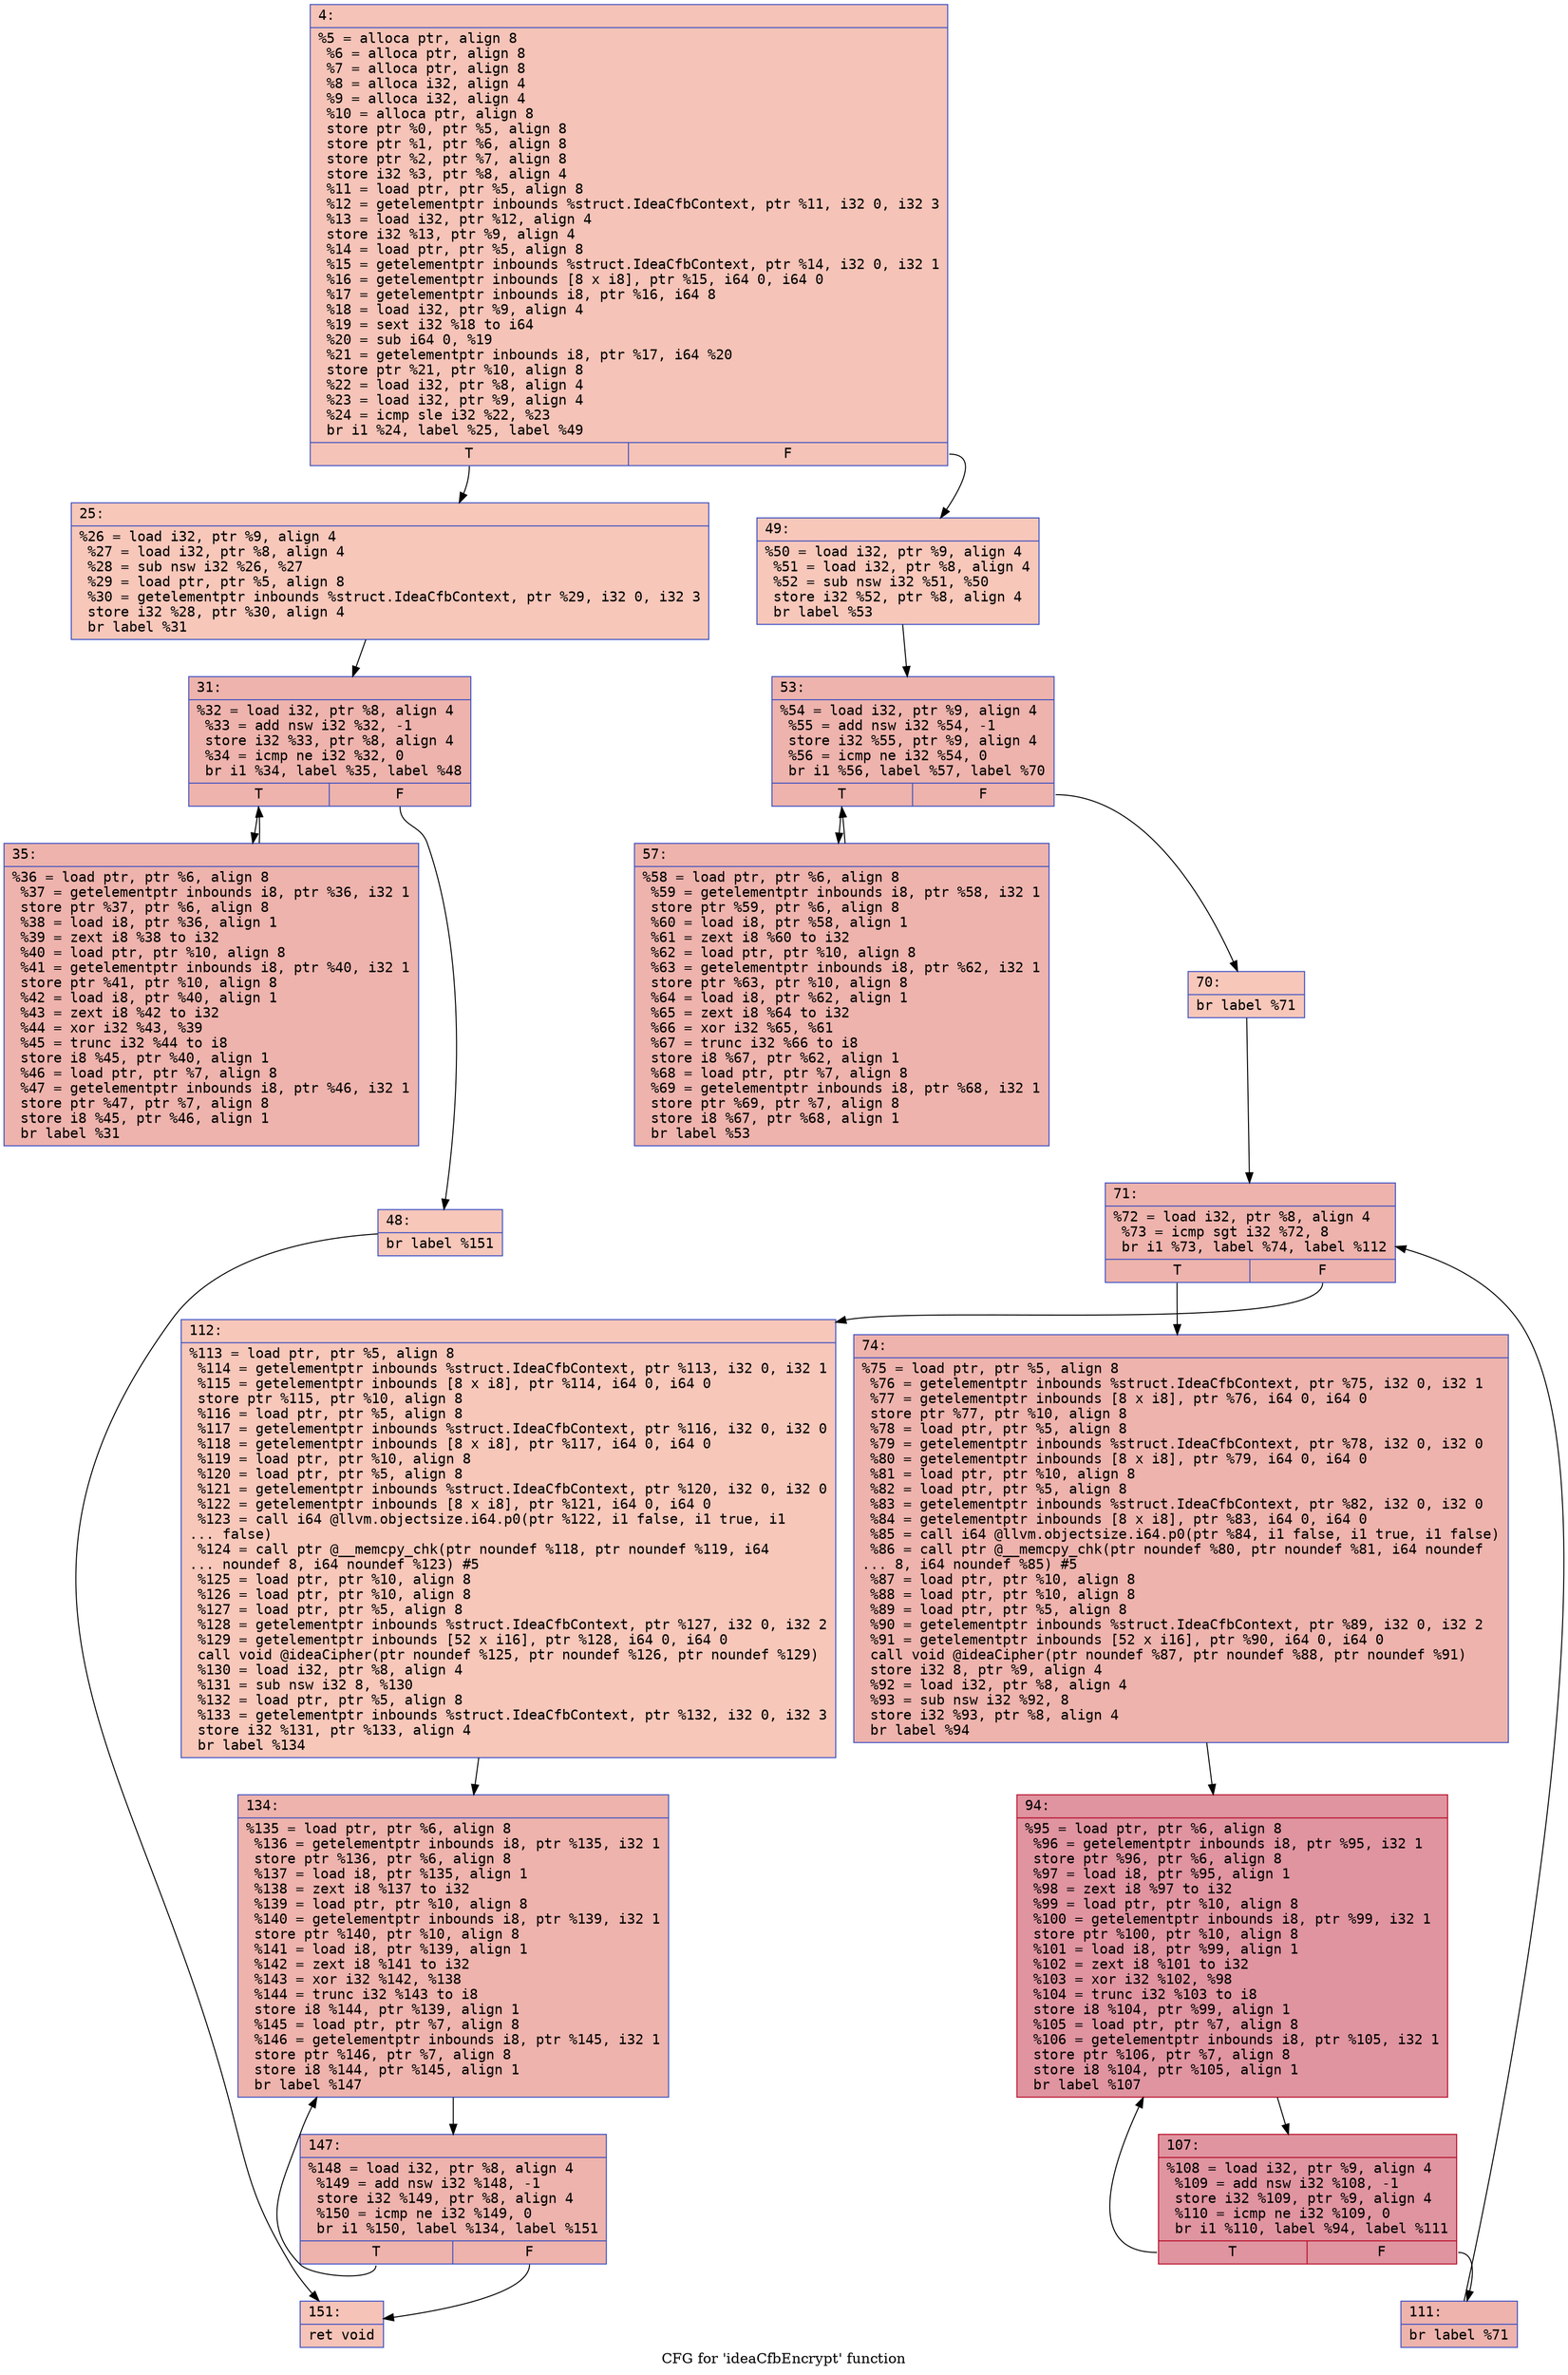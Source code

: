 digraph "CFG for 'ideaCfbEncrypt' function" {
	label="CFG for 'ideaCfbEncrypt' function";

	Node0x600000bae760 [shape=record,color="#3d50c3ff", style=filled, fillcolor="#e8765c70" fontname="Courier",label="{4:\l|  %5 = alloca ptr, align 8\l  %6 = alloca ptr, align 8\l  %7 = alloca ptr, align 8\l  %8 = alloca i32, align 4\l  %9 = alloca i32, align 4\l  %10 = alloca ptr, align 8\l  store ptr %0, ptr %5, align 8\l  store ptr %1, ptr %6, align 8\l  store ptr %2, ptr %7, align 8\l  store i32 %3, ptr %8, align 4\l  %11 = load ptr, ptr %5, align 8\l  %12 = getelementptr inbounds %struct.IdeaCfbContext, ptr %11, i32 0, i32 3\l  %13 = load i32, ptr %12, align 4\l  store i32 %13, ptr %9, align 4\l  %14 = load ptr, ptr %5, align 8\l  %15 = getelementptr inbounds %struct.IdeaCfbContext, ptr %14, i32 0, i32 1\l  %16 = getelementptr inbounds [8 x i8], ptr %15, i64 0, i64 0\l  %17 = getelementptr inbounds i8, ptr %16, i64 8\l  %18 = load i32, ptr %9, align 4\l  %19 = sext i32 %18 to i64\l  %20 = sub i64 0, %19\l  %21 = getelementptr inbounds i8, ptr %17, i64 %20\l  store ptr %21, ptr %10, align 8\l  %22 = load i32, ptr %8, align 4\l  %23 = load i32, ptr %9, align 4\l  %24 = icmp sle i32 %22, %23\l  br i1 %24, label %25, label %49\l|{<s0>T|<s1>F}}"];
	Node0x600000bae760:s0 -> Node0x600000bae7b0[tooltip="4 -> 25\nProbability 50.00%" ];
	Node0x600000bae760:s1 -> Node0x600000bae8f0[tooltip="4 -> 49\nProbability 50.00%" ];
	Node0x600000bae7b0 [shape=record,color="#3d50c3ff", style=filled, fillcolor="#ec7f6370" fontname="Courier",label="{25:\l|  %26 = load i32, ptr %9, align 4\l  %27 = load i32, ptr %8, align 4\l  %28 = sub nsw i32 %26, %27\l  %29 = load ptr, ptr %5, align 8\l  %30 = getelementptr inbounds %struct.IdeaCfbContext, ptr %29, i32 0, i32 3\l  store i32 %28, ptr %30, align 4\l  br label %31\l}"];
	Node0x600000bae7b0 -> Node0x600000bae800[tooltip="25 -> 31\nProbability 100.00%" ];
	Node0x600000bae800 [shape=record,color="#3d50c3ff", style=filled, fillcolor="#d6524470" fontname="Courier",label="{31:\l|  %32 = load i32, ptr %8, align 4\l  %33 = add nsw i32 %32, -1\l  store i32 %33, ptr %8, align 4\l  %34 = icmp ne i32 %32, 0\l  br i1 %34, label %35, label %48\l|{<s0>T|<s1>F}}"];
	Node0x600000bae800:s0 -> Node0x600000bae850[tooltip="31 -> 35\nProbability 96.88%" ];
	Node0x600000bae800:s1 -> Node0x600000bae8a0[tooltip="31 -> 48\nProbability 3.12%" ];
	Node0x600000bae850 [shape=record,color="#3d50c3ff", style=filled, fillcolor="#d6524470" fontname="Courier",label="{35:\l|  %36 = load ptr, ptr %6, align 8\l  %37 = getelementptr inbounds i8, ptr %36, i32 1\l  store ptr %37, ptr %6, align 8\l  %38 = load i8, ptr %36, align 1\l  %39 = zext i8 %38 to i32\l  %40 = load ptr, ptr %10, align 8\l  %41 = getelementptr inbounds i8, ptr %40, i32 1\l  store ptr %41, ptr %10, align 8\l  %42 = load i8, ptr %40, align 1\l  %43 = zext i8 %42 to i32\l  %44 = xor i32 %43, %39\l  %45 = trunc i32 %44 to i8\l  store i8 %45, ptr %40, align 1\l  %46 = load ptr, ptr %7, align 8\l  %47 = getelementptr inbounds i8, ptr %46, i32 1\l  store ptr %47, ptr %7, align 8\l  store i8 %45, ptr %46, align 1\l  br label %31\l}"];
	Node0x600000bae850 -> Node0x600000bae800[tooltip="35 -> 31\nProbability 100.00%" ];
	Node0x600000bae8a0 [shape=record,color="#3d50c3ff", style=filled, fillcolor="#ec7f6370" fontname="Courier",label="{48:\l|  br label %151\l}"];
	Node0x600000bae8a0 -> Node0x600000baecb0[tooltip="48 -> 151\nProbability 100.00%" ];
	Node0x600000bae8f0 [shape=record,color="#3d50c3ff", style=filled, fillcolor="#ec7f6370" fontname="Courier",label="{49:\l|  %50 = load i32, ptr %9, align 4\l  %51 = load i32, ptr %8, align 4\l  %52 = sub nsw i32 %51, %50\l  store i32 %52, ptr %8, align 4\l  br label %53\l}"];
	Node0x600000bae8f0 -> Node0x600000bae940[tooltip="49 -> 53\nProbability 100.00%" ];
	Node0x600000bae940 [shape=record,color="#3d50c3ff", style=filled, fillcolor="#d6524470" fontname="Courier",label="{53:\l|  %54 = load i32, ptr %9, align 4\l  %55 = add nsw i32 %54, -1\l  store i32 %55, ptr %9, align 4\l  %56 = icmp ne i32 %54, 0\l  br i1 %56, label %57, label %70\l|{<s0>T|<s1>F}}"];
	Node0x600000bae940:s0 -> Node0x600000bae990[tooltip="53 -> 57\nProbability 96.88%" ];
	Node0x600000bae940:s1 -> Node0x600000bae9e0[tooltip="53 -> 70\nProbability 3.12%" ];
	Node0x600000bae990 [shape=record,color="#3d50c3ff", style=filled, fillcolor="#d6524470" fontname="Courier",label="{57:\l|  %58 = load ptr, ptr %6, align 8\l  %59 = getelementptr inbounds i8, ptr %58, i32 1\l  store ptr %59, ptr %6, align 8\l  %60 = load i8, ptr %58, align 1\l  %61 = zext i8 %60 to i32\l  %62 = load ptr, ptr %10, align 8\l  %63 = getelementptr inbounds i8, ptr %62, i32 1\l  store ptr %63, ptr %10, align 8\l  %64 = load i8, ptr %62, align 1\l  %65 = zext i8 %64 to i32\l  %66 = xor i32 %65, %61\l  %67 = trunc i32 %66 to i8\l  store i8 %67, ptr %62, align 1\l  %68 = load ptr, ptr %7, align 8\l  %69 = getelementptr inbounds i8, ptr %68, i32 1\l  store ptr %69, ptr %7, align 8\l  store i8 %67, ptr %68, align 1\l  br label %53\l}"];
	Node0x600000bae990 -> Node0x600000bae940[tooltip="57 -> 53\nProbability 100.00%" ];
	Node0x600000bae9e0 [shape=record,color="#3d50c3ff", style=filled, fillcolor="#ec7f6370" fontname="Courier",label="{70:\l|  br label %71\l}"];
	Node0x600000bae9e0 -> Node0x600000baea30[tooltip="70 -> 71\nProbability 100.00%" ];
	Node0x600000baea30 [shape=record,color="#3d50c3ff", style=filled, fillcolor="#d6524470" fontname="Courier",label="{71:\l|  %72 = load i32, ptr %8, align 4\l  %73 = icmp sgt i32 %72, 8\l  br i1 %73, label %74, label %112\l|{<s0>T|<s1>F}}"];
	Node0x600000baea30:s0 -> Node0x600000baea80[tooltip="71 -> 74\nProbability 96.88%" ];
	Node0x600000baea30:s1 -> Node0x600000baebc0[tooltip="71 -> 112\nProbability 3.12%" ];
	Node0x600000baea80 [shape=record,color="#3d50c3ff", style=filled, fillcolor="#d6524470" fontname="Courier",label="{74:\l|  %75 = load ptr, ptr %5, align 8\l  %76 = getelementptr inbounds %struct.IdeaCfbContext, ptr %75, i32 0, i32 1\l  %77 = getelementptr inbounds [8 x i8], ptr %76, i64 0, i64 0\l  store ptr %77, ptr %10, align 8\l  %78 = load ptr, ptr %5, align 8\l  %79 = getelementptr inbounds %struct.IdeaCfbContext, ptr %78, i32 0, i32 0\l  %80 = getelementptr inbounds [8 x i8], ptr %79, i64 0, i64 0\l  %81 = load ptr, ptr %10, align 8\l  %82 = load ptr, ptr %5, align 8\l  %83 = getelementptr inbounds %struct.IdeaCfbContext, ptr %82, i32 0, i32 0\l  %84 = getelementptr inbounds [8 x i8], ptr %83, i64 0, i64 0\l  %85 = call i64 @llvm.objectsize.i64.p0(ptr %84, i1 false, i1 true, i1 false)\l  %86 = call ptr @__memcpy_chk(ptr noundef %80, ptr noundef %81, i64 noundef\l... 8, i64 noundef %85) #5\l  %87 = load ptr, ptr %10, align 8\l  %88 = load ptr, ptr %10, align 8\l  %89 = load ptr, ptr %5, align 8\l  %90 = getelementptr inbounds %struct.IdeaCfbContext, ptr %89, i32 0, i32 2\l  %91 = getelementptr inbounds [52 x i16], ptr %90, i64 0, i64 0\l  call void @ideaCipher(ptr noundef %87, ptr noundef %88, ptr noundef %91)\l  store i32 8, ptr %9, align 4\l  %92 = load i32, ptr %8, align 4\l  %93 = sub nsw i32 %92, 8\l  store i32 %93, ptr %8, align 4\l  br label %94\l}"];
	Node0x600000baea80 -> Node0x600000baead0[tooltip="74 -> 94\nProbability 100.00%" ];
	Node0x600000baead0 [shape=record,color="#b70d28ff", style=filled, fillcolor="#b70d2870" fontname="Courier",label="{94:\l|  %95 = load ptr, ptr %6, align 8\l  %96 = getelementptr inbounds i8, ptr %95, i32 1\l  store ptr %96, ptr %6, align 8\l  %97 = load i8, ptr %95, align 1\l  %98 = zext i8 %97 to i32\l  %99 = load ptr, ptr %10, align 8\l  %100 = getelementptr inbounds i8, ptr %99, i32 1\l  store ptr %100, ptr %10, align 8\l  %101 = load i8, ptr %99, align 1\l  %102 = zext i8 %101 to i32\l  %103 = xor i32 %102, %98\l  %104 = trunc i32 %103 to i8\l  store i8 %104, ptr %99, align 1\l  %105 = load ptr, ptr %7, align 8\l  %106 = getelementptr inbounds i8, ptr %105, i32 1\l  store ptr %106, ptr %7, align 8\l  store i8 %104, ptr %105, align 1\l  br label %107\l}"];
	Node0x600000baead0 -> Node0x600000baeb20[tooltip="94 -> 107\nProbability 100.00%" ];
	Node0x600000baeb20 [shape=record,color="#b70d28ff", style=filled, fillcolor="#b70d2870" fontname="Courier",label="{107:\l|  %108 = load i32, ptr %9, align 4\l  %109 = add nsw i32 %108, -1\l  store i32 %109, ptr %9, align 4\l  %110 = icmp ne i32 %109, 0\l  br i1 %110, label %94, label %111\l|{<s0>T|<s1>F}}"];
	Node0x600000baeb20:s0 -> Node0x600000baead0[tooltip="107 -> 94\nProbability 96.88%" ];
	Node0x600000baeb20:s1 -> Node0x600000baeb70[tooltip="107 -> 111\nProbability 3.12%" ];
	Node0x600000baeb70 [shape=record,color="#3d50c3ff", style=filled, fillcolor="#d6524470" fontname="Courier",label="{111:\l|  br label %71\l}"];
	Node0x600000baeb70 -> Node0x600000baea30[tooltip="111 -> 71\nProbability 100.00%" ];
	Node0x600000baebc0 [shape=record,color="#3d50c3ff", style=filled, fillcolor="#ec7f6370" fontname="Courier",label="{112:\l|  %113 = load ptr, ptr %5, align 8\l  %114 = getelementptr inbounds %struct.IdeaCfbContext, ptr %113, i32 0, i32 1\l  %115 = getelementptr inbounds [8 x i8], ptr %114, i64 0, i64 0\l  store ptr %115, ptr %10, align 8\l  %116 = load ptr, ptr %5, align 8\l  %117 = getelementptr inbounds %struct.IdeaCfbContext, ptr %116, i32 0, i32 0\l  %118 = getelementptr inbounds [8 x i8], ptr %117, i64 0, i64 0\l  %119 = load ptr, ptr %10, align 8\l  %120 = load ptr, ptr %5, align 8\l  %121 = getelementptr inbounds %struct.IdeaCfbContext, ptr %120, i32 0, i32 0\l  %122 = getelementptr inbounds [8 x i8], ptr %121, i64 0, i64 0\l  %123 = call i64 @llvm.objectsize.i64.p0(ptr %122, i1 false, i1 true, i1\l... false)\l  %124 = call ptr @__memcpy_chk(ptr noundef %118, ptr noundef %119, i64\l... noundef 8, i64 noundef %123) #5\l  %125 = load ptr, ptr %10, align 8\l  %126 = load ptr, ptr %10, align 8\l  %127 = load ptr, ptr %5, align 8\l  %128 = getelementptr inbounds %struct.IdeaCfbContext, ptr %127, i32 0, i32 2\l  %129 = getelementptr inbounds [52 x i16], ptr %128, i64 0, i64 0\l  call void @ideaCipher(ptr noundef %125, ptr noundef %126, ptr noundef %129)\l  %130 = load i32, ptr %8, align 4\l  %131 = sub nsw i32 8, %130\l  %132 = load ptr, ptr %5, align 8\l  %133 = getelementptr inbounds %struct.IdeaCfbContext, ptr %132, i32 0, i32 3\l  store i32 %131, ptr %133, align 4\l  br label %134\l}"];
	Node0x600000baebc0 -> Node0x600000baec10[tooltip="112 -> 134\nProbability 100.00%" ];
	Node0x600000baec10 [shape=record,color="#3d50c3ff", style=filled, fillcolor="#d6524470" fontname="Courier",label="{134:\l|  %135 = load ptr, ptr %6, align 8\l  %136 = getelementptr inbounds i8, ptr %135, i32 1\l  store ptr %136, ptr %6, align 8\l  %137 = load i8, ptr %135, align 1\l  %138 = zext i8 %137 to i32\l  %139 = load ptr, ptr %10, align 8\l  %140 = getelementptr inbounds i8, ptr %139, i32 1\l  store ptr %140, ptr %10, align 8\l  %141 = load i8, ptr %139, align 1\l  %142 = zext i8 %141 to i32\l  %143 = xor i32 %142, %138\l  %144 = trunc i32 %143 to i8\l  store i8 %144, ptr %139, align 1\l  %145 = load ptr, ptr %7, align 8\l  %146 = getelementptr inbounds i8, ptr %145, i32 1\l  store ptr %146, ptr %7, align 8\l  store i8 %144, ptr %145, align 1\l  br label %147\l}"];
	Node0x600000baec10 -> Node0x600000baec60[tooltip="134 -> 147\nProbability 100.00%" ];
	Node0x600000baec60 [shape=record,color="#3d50c3ff", style=filled, fillcolor="#d6524470" fontname="Courier",label="{147:\l|  %148 = load i32, ptr %8, align 4\l  %149 = add nsw i32 %148, -1\l  store i32 %149, ptr %8, align 4\l  %150 = icmp ne i32 %149, 0\l  br i1 %150, label %134, label %151\l|{<s0>T|<s1>F}}"];
	Node0x600000baec60:s0 -> Node0x600000baec10[tooltip="147 -> 134\nProbability 96.88%" ];
	Node0x600000baec60:s1 -> Node0x600000baecb0[tooltip="147 -> 151\nProbability 3.12%" ];
	Node0x600000baecb0 [shape=record,color="#3d50c3ff", style=filled, fillcolor="#e8765c70" fontname="Courier",label="{151:\l|  ret void\l}"];
}
